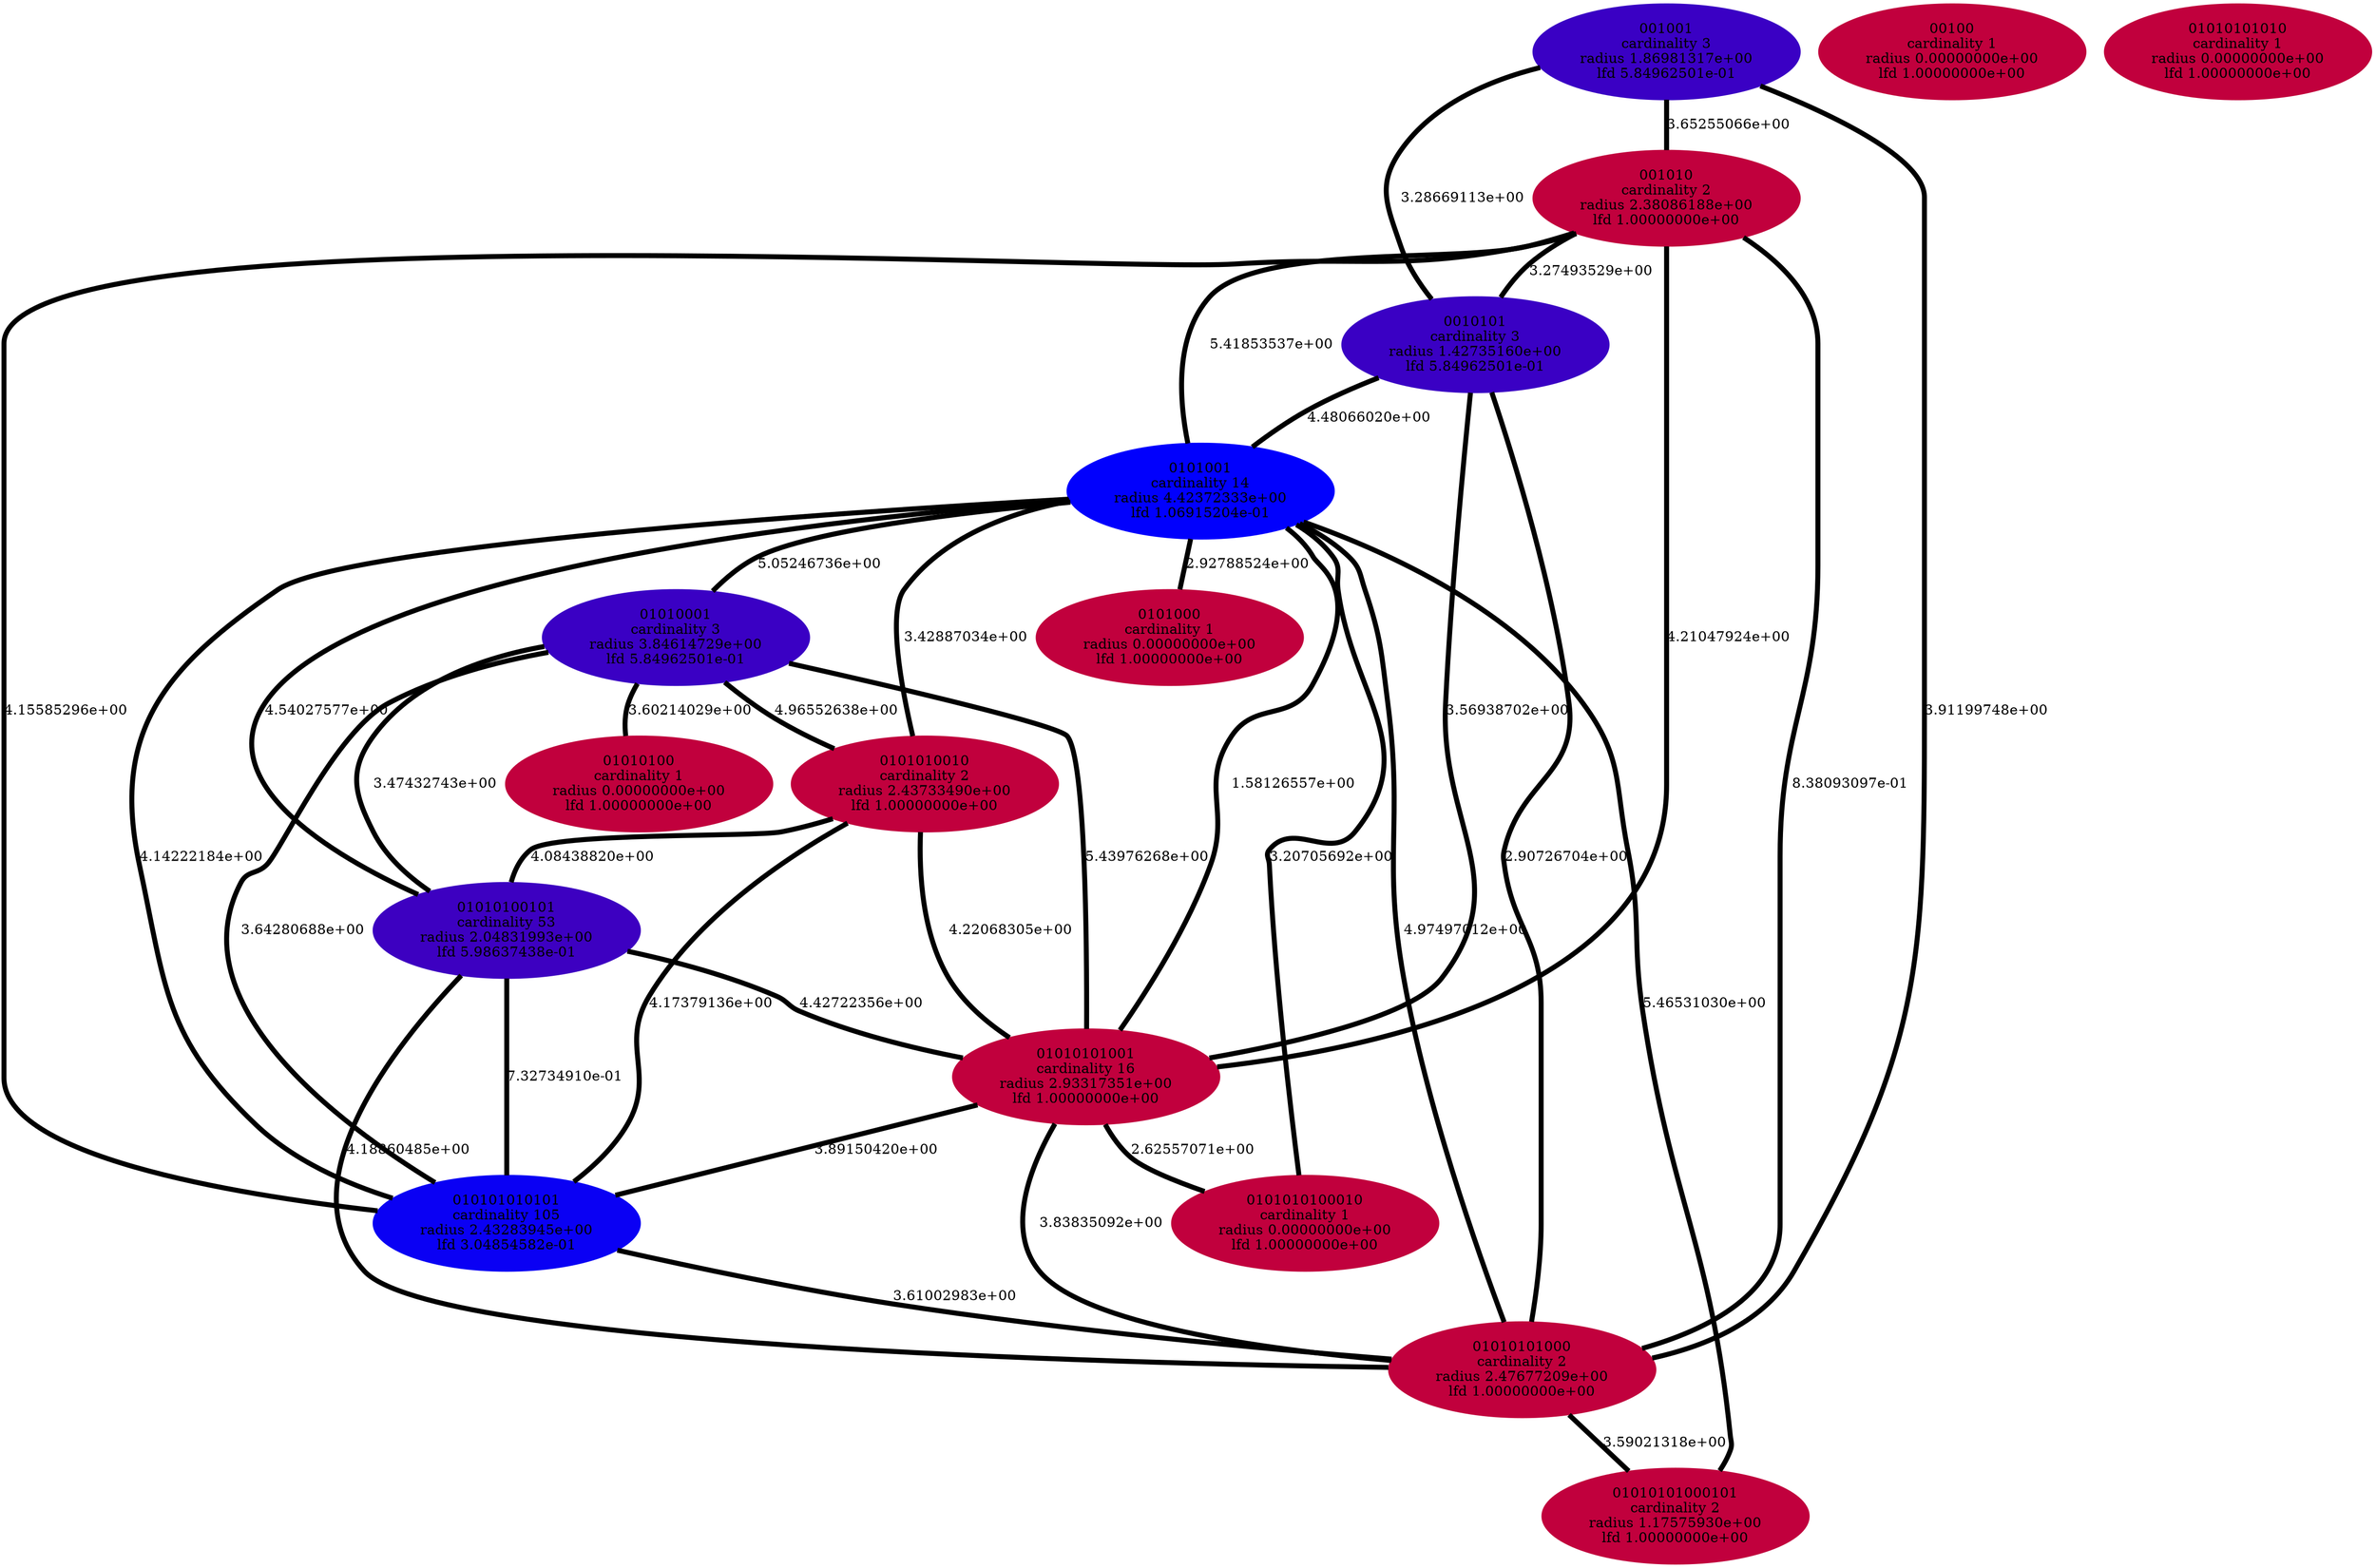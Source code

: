 graph graph_neighborhood_optimal_34 {
    edge[style=solid, penwidth="5", labeldistance="10"]
    01010101001 [label="01010101001\ncardinality 16\nradius 2.93317351e+00\nlfd 1.00000000e+00", color="#C1003D", style="filled"]
    01010100 [label="01010100\ncardinality 1\nradius 0.00000000e+00\nlfd 1.00000000e+00", color="#C1003D", style="filled"]
    00100 [label="00100\ncardinality 1\nradius 0.00000000e+00\nlfd 1.00000000e+00", color="#C1003D", style="filled"]
    0101010100010 [label="0101010100010\ncardinality 1\nradius 0.00000000e+00\nlfd 1.00000000e+00", color="#C1003D", style="filled"]
    010101010101 [label="010101010101\ncardinality 105\nradius 2.43283945e+00\nlfd 3.04854582e-01", color="#0A00F4", style="filled"]
    001010 [label="001010\ncardinality 2\nradius 2.38086188e+00\nlfd 1.00000000e+00", color="#C1003D", style="filled"]
    01010001 [label="01010001\ncardinality 3\nradius 3.84614729e+00\nlfd 5.84962501e-01", color="#3A00C4", style="filled"]
    01010101000101 [label="01010101000101\ncardinality 2\nradius 1.17575930e+00\nlfd 1.00000000e+00", color="#C1003D", style="filled"]
    01010100101 [label="01010100101\ncardinality 53\nradius 2.04831993e+00\nlfd 5.98637438e-01", color="#3D00C1", style="filled"]
    01010101010 [label="01010101010\ncardinality 1\nradius 0.00000000e+00\nlfd 1.00000000e+00", color="#C1003D", style="filled"]
    0010101 [label="0010101\ncardinality 3\nradius 1.42735160e+00\nlfd 5.84962501e-01", color="#3A00C4", style="filled"]
    0101001 [label="0101001\ncardinality 14\nradius 4.42372333e+00\nlfd 1.06915204e-01", color="#0100FD", style="filled"]
    001001 [label="001001\ncardinality 3\nradius 1.86981317e+00\nlfd 5.84962501e-01", color="#3A00C4", style="filled"]
    0101000 [label="0101000\ncardinality 1\nradius 0.00000000e+00\nlfd 1.00000000e+00", color="#C1003D", style="filled"]
    0101010010 [label="0101010010\ncardinality 2\nradius 2.43733490e+00\nlfd 1.00000000e+00", color="#C1003D", style="filled"]
    01010101000 [label="01010101000\ncardinality 2\nradius 2.47677209e+00\nlfd 1.00000000e+00", color="#C1003D", style="filled"]
    01010101001 -- 0101010100010 [label="2.62557071e+00"]
    01010100101 -- 01010101000 [label="4.18860485e+00"]
    0101001 -- 01010101000101 [label="5.46531030e+00"]
    01010101000 -- 01010101000101 [label="3.59021318e+00"]
    001001 -- 001010 [label="3.65255066e+00"]
    0101010010 -- 01010101001 [label="4.22068305e+00"]
    01010001 -- 010101010101 [label="3.64280688e+00"]
    0101010010 -- 01010100101 [label="4.08438820e+00"]
    0010101 -- 01010101001 [label="3.56938702e+00"]
    01010100101 -- 010101010101 [label="7.32734910e-01"]
    001010 -- 010101010101 [label="4.15585296e+00"]
    01010001 -- 01010100101 [label="3.47432743e+00"]
    01010001 -- 01010100 [label="3.60214029e+00"]
    01010100101 -- 01010101001 [label="4.42722356e+00"]
    0101001 -- 0101010100010 [label="3.20705692e+00"]
    0101001 -- 0101000 [label="2.92788524e+00"]
    0101010010 -- 010101010101 [label="4.17379136e+00"]
    0101001 -- 01010100101 [label="4.54027577e+00"]
    0101001 -- 010101010101 [label="4.14222184e+00"]
    01010001 -- 0101010010 [label="4.96552638e+00"]
    01010001 -- 01010101001 [label="5.43976268e+00"]
    001001 -- 01010101000 [label="3.91199748e+00"]
    0101001 -- 01010101001 [label="1.58126557e+00"]
    01010101001 -- 010101010101 [label="3.89150420e+00"]
    001010 -- 0010101 [label="3.27493529e+00"]
    0101001 -- 01010001 [label="5.05246736e+00"]
    0101001 -- 0101010010 [label="3.42887034e+00"]
    001010 -- 01010101000 [label="8.38093097e-01"]
    010101010101 -- 01010101000 [label="3.61002983e+00"]
    001001 -- 0010101 [label="3.28669113e+00"]
    001010 -- 0101001 [label="5.41853537e+00"]
    0101001 -- 01010101000 [label="4.97497012e+00"]
    0010101 -- 0101001 [label="4.48066020e+00"]
    001010 -- 01010101001 [label="4.21047924e+00"]
    01010101001 -- 01010101000 [label="3.83835092e+00"]
    0010101 -- 01010101000 [label="2.90726704e+00"]
}

